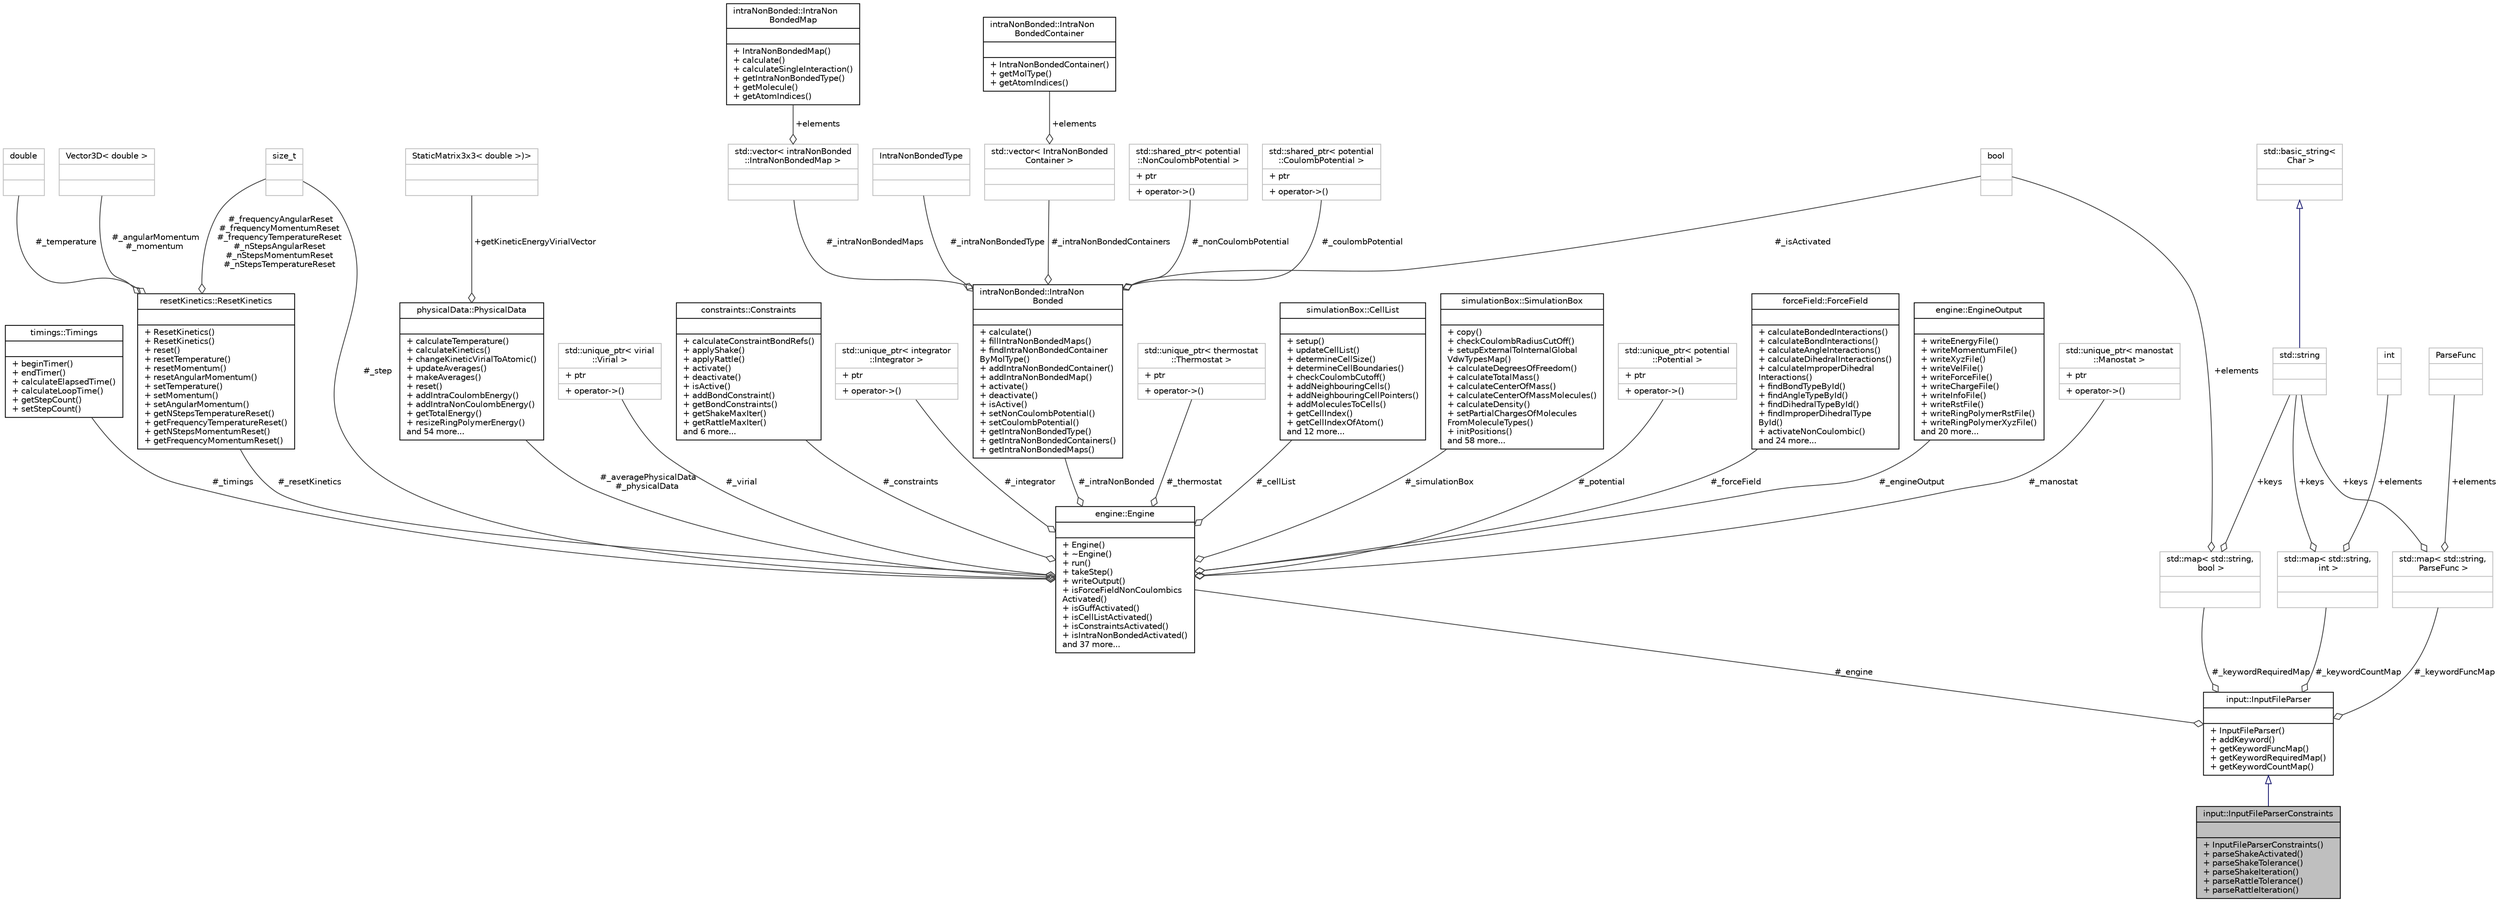 digraph "input::InputFileParserConstraints"
{
 // LATEX_PDF_SIZE
  edge [fontname="Helvetica",fontsize="10",labelfontname="Helvetica",labelfontsize="10"];
  node [fontname="Helvetica",fontsize="10",shape=record];
  Node1 [label="{input::InputFileParserConstraints\n||+ InputFileParserConstraints()\l+ parseShakeActivated()\l+ parseShakeTolerance()\l+ parseShakeIteration()\l+ parseRattleTolerance()\l+ parseRattleIteration()\l}",height=0.2,width=0.4,color="black", fillcolor="grey75", style="filled", fontcolor="black",tooltip="Parses the constraints commands in the input file."];
  Node2 -> Node1 [dir="back",color="midnightblue",fontsize="10",style="solid",arrowtail="onormal",fontname="Helvetica"];
  Node2 [label="{input::InputFileParser\n||+ InputFileParser()\l+ addKeyword()\l+ getKeywordFuncMap()\l+ getKeywordRequiredMap()\l+ getKeywordCountMap()\l}",height=0.2,width=0.4,color="black", fillcolor="white", style="filled",URL="$classinput_1_1InputFileParser.html",tooltip="Base class for parsing the input file."];
  Node3 -> Node2 [color="grey25",fontsize="10",style="solid",label=" #_engine" ,arrowhead="odiamond",fontname="Helvetica"];
  Node3 [label="{engine::Engine\n||+ Engine()\l+ ~Engine()\l+ run()\l+ takeStep()\l+ writeOutput()\l+ isForceFieldNonCoulombics\lActivated()\l+ isGuffActivated()\l+ isCellListActivated()\l+ isConstraintsActivated()\l+ isIntraNonBondedActivated()\land 37 more...\l}",height=0.2,width=0.4,color="black", fillcolor="white", style="filled",URL="$classengine_1_1Engine.html",tooltip="Contains all the information needed to run the simulation."];
  Node4 -> Node3 [color="grey25",fontsize="10",style="solid",label=" #_manostat" ,arrowhead="odiamond",fontname="Helvetica"];
  Node4 [label="{std::unique_ptr\< manostat\l::Manostat \>\n|+ ptr\l|+ operator-\>()\l}",height=0.2,width=0.4,color="grey75", fillcolor="white", style="filled",tooltip=" "];
  Node5 -> Node3 [color="grey25",fontsize="10",style="solid",label=" #_integrator" ,arrowhead="odiamond",fontname="Helvetica"];
  Node5 [label="{std::unique_ptr\< integrator\l::Integrator \>\n|+ ptr\l|+ operator-\>()\l}",height=0.2,width=0.4,color="grey75", fillcolor="white", style="filled",tooltip=" "];
  Node6 -> Node3 [color="grey25",fontsize="10",style="solid",label=" #_thermostat" ,arrowhead="odiamond",fontname="Helvetica"];
  Node6 [label="{std::unique_ptr\< thermostat\l::Thermostat \>\n|+ ptr\l|+ operator-\>()\l}",height=0.2,width=0.4,color="grey75", fillcolor="white", style="filled",tooltip=" "];
  Node7 -> Node3 [color="grey25",fontsize="10",style="solid",label=" #_cellList" ,arrowhead="odiamond",fontname="Helvetica"];
  Node7 [label="{simulationBox::CellList\n||+ setup()\l+ updateCellList()\l+ determineCellSize()\l+ determineCellBoundaries()\l+ checkCoulombCutoff()\l+ addNeighbouringCells()\l+ addNeighbouringCellPointers()\l+ addMoleculesToCells()\l+ getCellIndex()\l+ getCellIndexOfAtom()\land 12 more...\l}",height=0.2,width=0.4,color="black", fillcolor="white", style="filled",URL="$classsimulationBox_1_1CellList.html",tooltip="CellList is a class for cell list."];
  Node8 -> Node3 [color="grey25",fontsize="10",style="solid",label=" #_simulationBox" ,arrowhead="odiamond",fontname="Helvetica"];
  Node8 [label="{simulationBox::SimulationBox\n||+ copy()\l+ checkCoulombRadiusCutOff()\l+ setupExternalToInternalGlobal\lVdwTypesMap()\l+ calculateDegreesOfFreedom()\l+ calculateTotalMass()\l+ calculateCenterOfMass()\l+ calculateCenterOfMassMolecules()\l+ calculateDensity()\l+ setPartialChargesOfMolecules\lFromMoleculeTypes()\l+ initPositions()\land 58 more...\l}",height=0.2,width=0.4,color="black", fillcolor="white", style="filled",URL="$classsimulationBox_1_1SimulationBox.html",tooltip="contains all particles and the simulation box"];
  Node9 -> Node3 [color="grey25",fontsize="10",style="solid",label=" #_step" ,arrowhead="odiamond",fontname="Helvetica"];
  Node9 [label="{size_t\n||}",height=0.2,width=0.4,color="grey75", fillcolor="white", style="filled",tooltip=" "];
  Node10 -> Node3 [color="grey25",fontsize="10",style="solid",label=" #_resetKinetics" ,arrowhead="odiamond",fontname="Helvetica"];
  Node10 [label="{resetKinetics::ResetKinetics\n||+ ResetKinetics()\l+ ResetKinetics()\l+ reset()\l+ resetTemperature()\l+ resetMomentum()\l+ resetAngularMomentum()\l+ setTemperature()\l+ setMomentum()\l+ setAngularMomentum()\l+ getNStepsTemperatureReset()\l+ getFrequencyTemperatureReset()\l+ getNStepsMomentumReset()\l+ getFrequencyMomentumReset()\l}",height=0.2,width=0.4,color="black", fillcolor="white", style="filled",URL="$classresetKinetics_1_1ResetKinetics.html",tooltip="base class for the reset of the kinetics - represents also class for no reset"];
  Node11 -> Node10 [color="grey25",fontsize="10",style="solid",label=" #_temperature" ,arrowhead="odiamond",fontname="Helvetica"];
  Node11 [label="{double\n||}",height=0.2,width=0.4,color="grey75", fillcolor="white", style="filled",tooltip=" "];
  Node9 -> Node10 [color="grey25",fontsize="10",style="solid",label=" #_frequencyAngularReset\n#_frequencyMomentumReset\n#_frequencyTemperatureReset\n#_nStepsAngularReset\n#_nStepsMomentumReset\n#_nStepsTemperatureReset" ,arrowhead="odiamond",fontname="Helvetica"];
  Node12 -> Node10 [color="grey25",fontsize="10",style="solid",label=" #_angularMomentum\n#_momentum" ,arrowhead="odiamond",fontname="Helvetica"];
  Node12 [label="{Vector3D\< double \>\n||}",height=0.2,width=0.4,color="grey75", fillcolor="white", style="filled",tooltip=" "];
  Node13 -> Node3 [color="grey25",fontsize="10",style="solid",label=" #_forceField" ,arrowhead="odiamond",fontname="Helvetica"];
  Node13 [label="{forceField::ForceField\n||+ calculateBondedInteractions()\l+ calculateBondInteractions()\l+ calculateAngleInteractions()\l+ calculateDihedralInteractions()\l+ calculateImproperDihedral\lInteractions()\l+ findBondTypeById()\l+ findAngleTypeById()\l+ findDihedralTypeById()\l+ findImproperDihedralType\lById()\l+ activateNonCoulombic()\land 24 more...\l}",height=0.2,width=0.4,color="black", fillcolor="white", style="filled",URL="$classforceField_1_1ForceField.html",tooltip="force field object containing all force field information"];
  Node14 -> Node3 [color="grey25",fontsize="10",style="solid",label=" #_engineOutput" ,arrowhead="odiamond",fontname="Helvetica"];
  Node14 [label="{engine::EngineOutput\n||+ writeEnergyFile()\l+ writeMomentumFile()\l+ writeXyzFile()\l+ writeVelFile()\l+ writeForceFile()\l+ writeChargeFile()\l+ writeInfoFile()\l+ writeRstFile()\l+ writeRingPolymerRstFile()\l+ writeRingPolymerXyzFile()\land 20 more...\l}",height=0.2,width=0.4,color="black", fillcolor="white", style="filled",URL="$classengine_1_1EngineOutput.html",tooltip="contains unique pointers to all of the output classes"];
  Node15 -> Node3 [color="grey25",fontsize="10",style="solid",label=" #_intraNonBonded" ,arrowhead="odiamond",fontname="Helvetica"];
  Node15 [label="{intraNonBonded::IntraNon\lBonded\n||+ calculate()\l+ fillIntraNonBondedMaps()\l+ findIntraNonBondedContainer\lByMolType()\l+ addIntraNonBondedContainer()\l+ addIntraNonBondedMap()\l+ activate()\l+ deactivate()\l+ isActive()\l+ setNonCoulombPotential()\l+ setCoulombPotential()\l+ getIntraNonBondedType()\l+ getIntraNonBondedContainers()\l+ getIntraNonBondedMaps()\l}",height=0.2,width=0.4,color="black", fillcolor="white", style="filled",URL="$classintraNonBonded_1_1IntraNonBonded.html",tooltip="base class for intra non bonded interactions"];
  Node16 -> Node15 [color="grey25",fontsize="10",style="solid",label=" #_nonCoulombPotential" ,arrowhead="odiamond",fontname="Helvetica"];
  Node16 [label="{std::shared_ptr\< potential\l::NonCoulombPotential \>\n|+ ptr\l|+ operator-\>()\l}",height=0.2,width=0.4,color="grey75", fillcolor="white", style="filled",tooltip=" "];
  Node17 -> Node15 [color="grey25",fontsize="10",style="solid",label=" #_intraNonBondedType" ,arrowhead="odiamond",fontname="Helvetica"];
  Node17 [label="{IntraNonBondedType\n||}",height=0.2,width=0.4,color="grey75", fillcolor="white", style="filled",tooltip=" "];
  Node18 -> Node15 [color="grey25",fontsize="10",style="solid",label=" #_intraNonBondedContainers" ,arrowhead="odiamond",fontname="Helvetica"];
  Node18 [label="{std::vector\< IntraNonBonded\lContainer \>\n||}",height=0.2,width=0.4,color="grey75", fillcolor="white", style="filled",tooltip=" "];
  Node19 -> Node18 [color="grey25",fontsize="10",style="solid",label=" +elements" ,arrowhead="odiamond",fontname="Helvetica"];
  Node19 [label="{intraNonBonded::IntraNon\lBondedContainer\n||+ IntraNonBondedContainer()\l+ getMolType()\l+ getAtomIndices()\l}",height=0.2,width=0.4,color="black", fillcolor="white", style="filled",URL="$classintraNonBonded_1_1IntraNonBondedContainer.html",tooltip="represents a container for a single intra non bonded type"];
  Node20 -> Node15 [color="grey25",fontsize="10",style="solid",label=" #_isActivated" ,arrowhead="odiamond",fontname="Helvetica"];
  Node20 [label="{bool\n||}",height=0.2,width=0.4,color="grey75", fillcolor="white", style="filled",tooltip=" "];
  Node21 -> Node15 [color="grey25",fontsize="10",style="solid",label=" #_coulombPotential" ,arrowhead="odiamond",fontname="Helvetica"];
  Node21 [label="{std::shared_ptr\< potential\l::CoulombPotential \>\n|+ ptr\l|+ operator-\>()\l}",height=0.2,width=0.4,color="grey75", fillcolor="white", style="filled",tooltip=" "];
  Node22 -> Node15 [color="grey25",fontsize="10",style="solid",label=" #_intraNonBondedMaps" ,arrowhead="odiamond",fontname="Helvetica"];
  Node22 [label="{std::vector\< intraNonBonded\l::IntraNonBondedMap \>\n||}",height=0.2,width=0.4,color="grey75", fillcolor="white", style="filled",tooltip=" "];
  Node23 -> Node22 [color="grey25",fontsize="10",style="solid",label=" +elements" ,arrowhead="odiamond",fontname="Helvetica"];
  Node23 [label="{intraNonBonded::IntraNon\lBondedMap\n||+ IntraNonBondedMap()\l+ calculate()\l+ calculateSingleInteraction()\l+ getIntraNonBondedType()\l+ getMolecule()\l+ getAtomIndices()\l}",height=0.2,width=0.4,color="black", fillcolor="white", style="filled",URL="$classintraNonBonded_1_1IntraNonBondedMap.html",tooltip="defines a map for a single molecule to its intra non bonded interactions"];
  Node24 -> Node3 [color="grey25",fontsize="10",style="solid",label=" #_timings" ,arrowhead="odiamond",fontname="Helvetica"];
  Node24 [label="{timings::Timings\n||+ beginTimer()\l+ endTimer()\l+ calculateElapsedTime()\l+ calculateLoopTime()\l+ getStepCount()\l+ setStepCount()\l}",height=0.2,width=0.4,color="black", fillcolor="white", style="filled",URL="$classtimings_1_1Timings.html",tooltip="Stores all timings information."];
  Node25 -> Node3 [color="grey25",fontsize="10",style="solid",label=" #_averagePhysicalData\n#_physicalData" ,arrowhead="odiamond",fontname="Helvetica"];
  Node25 [label="{physicalData::PhysicalData\n||+ calculateTemperature()\l+ calculateKinetics()\l+ changeKineticVirialToAtomic()\l+ updateAverages()\l+ makeAverages()\l+ reset()\l+ addIntraCoulombEnergy()\l+ addIntraNonCoulombEnergy()\l+ getTotalEnergy()\l+ resizeRingPolymerEnergy()\land 54 more...\l}",height=0.2,width=0.4,color="black", fillcolor="white", style="filled",URL="$classphysicalData_1_1PhysicalData.html",tooltip="PhysicalData is a class for output data storage."];
  Node26 -> Node25 [color="grey25",fontsize="10",style="solid",label=" +getKineticEnergyVirialVector" ,arrowhead="odiamond",fontname="Helvetica"];
  Node26 [label="{StaticMatrix3x3\< double \>)\>\n||}",height=0.2,width=0.4,color="grey75", fillcolor="white", style="filled",tooltip=" "];
  Node27 -> Node3 [color="grey25",fontsize="10",style="solid",label=" #_potential" ,arrowhead="odiamond",fontname="Helvetica"];
  Node27 [label="{std::unique_ptr\< potential\l::Potential \>\n|+ ptr\l|+ operator-\>()\l}",height=0.2,width=0.4,color="grey75", fillcolor="white", style="filled",tooltip=" "];
  Node28 -> Node3 [color="grey25",fontsize="10",style="solid",label=" #_virial" ,arrowhead="odiamond",fontname="Helvetica"];
  Node28 [label="{std::unique_ptr\< virial\l::Virial \>\n|+ ptr\l|+ operator-\>()\l}",height=0.2,width=0.4,color="grey75", fillcolor="white", style="filled",tooltip=" "];
  Node29 -> Node3 [color="grey25",fontsize="10",style="solid",label=" #_constraints" ,arrowhead="odiamond",fontname="Helvetica"];
  Node29 [label="{constraints::Constraints\n||+ calculateConstraintBondRefs()\l+ applyShake()\l+ applyRattle()\l+ activate()\l+ deactivate()\l+ isActive()\l+ addBondConstraint()\l+ getBondConstraints()\l+ getShakeMaxIter()\l+ getRattleMaxIter()\land 6 more...\l}",height=0.2,width=0.4,color="black", fillcolor="white", style="filled",URL="$classconstraints_1_1Constraints.html",tooltip="class containing all constraints"];
  Node30 -> Node2 [color="grey25",fontsize="10",style="solid",label=" #_keywordCountMap" ,arrowhead="odiamond",fontname="Helvetica"];
  Node30 [label="{std::map\< std::string,\l int \>\n||}",height=0.2,width=0.4,color="grey75", fillcolor="white", style="filled",tooltip=" "];
  Node31 -> Node30 [color="grey25",fontsize="10",style="solid",label=" +elements" ,arrowhead="odiamond",fontname="Helvetica"];
  Node31 [label="{int\n||}",height=0.2,width=0.4,color="grey75", fillcolor="white", style="filled",tooltip=" "];
  Node32 -> Node30 [color="grey25",fontsize="10",style="solid",label=" +keys" ,arrowhead="odiamond",fontname="Helvetica"];
  Node32 [label="{std::string\n||}",height=0.2,width=0.4,color="grey75", fillcolor="white", style="filled",tooltip=" "];
  Node33 -> Node32 [dir="back",color="midnightblue",fontsize="10",style="solid",arrowtail="onormal",fontname="Helvetica"];
  Node33 [label="{std::basic_string\<\l Char \>\n||}",height=0.2,width=0.4,color="grey75", fillcolor="white", style="filled",tooltip=" "];
  Node34 -> Node2 [color="grey25",fontsize="10",style="solid",label=" #_keywordRequiredMap" ,arrowhead="odiamond",fontname="Helvetica"];
  Node34 [label="{std::map\< std::string,\l bool \>\n||}",height=0.2,width=0.4,color="grey75", fillcolor="white", style="filled",tooltip=" "];
  Node20 -> Node34 [color="grey25",fontsize="10",style="solid",label=" +elements" ,arrowhead="odiamond",fontname="Helvetica"];
  Node32 -> Node34 [color="grey25",fontsize="10",style="solid",label=" +keys" ,arrowhead="odiamond",fontname="Helvetica"];
  Node35 -> Node2 [color="grey25",fontsize="10",style="solid",label=" #_keywordFuncMap" ,arrowhead="odiamond",fontname="Helvetica"];
  Node35 [label="{std::map\< std::string,\l ParseFunc \>\n||}",height=0.2,width=0.4,color="grey75", fillcolor="white", style="filled",tooltip=" "];
  Node36 -> Node35 [color="grey25",fontsize="10",style="solid",label=" +elements" ,arrowhead="odiamond",fontname="Helvetica"];
  Node36 [label="{ParseFunc\n||}",height=0.2,width=0.4,color="grey75", fillcolor="white", style="filled",tooltip=" "];
  Node32 -> Node35 [color="grey25",fontsize="10",style="solid",label=" +keys" ,arrowhead="odiamond",fontname="Helvetica"];
}
